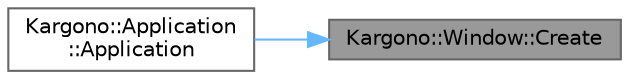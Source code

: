 digraph "Kargono::Window::Create"
{
 // LATEX_PDF_SIZE
  bgcolor="transparent";
  edge [fontname=Helvetica,fontsize=10,labelfontname=Helvetica,labelfontsize=10];
  node [fontname=Helvetica,fontsize=10,shape=box,height=0.2,width=0.4];
  rankdir="RL";
  Node1 [id="Node000001",label="Kargono::Window::Create",height=0.2,width=0.4,color="gray40", fillcolor="grey60", style="filled", fontcolor="black",tooltip="Static function for creating a window with specified properties in the Kargono Engine."];
  Node1 -> Node2 [id="edge1_Node000001_Node000002",dir="back",color="steelblue1",style="solid",tooltip=" "];
  Node2 [id="Node000002",label="Kargono::Application\l::Application",height=0.2,width=0.4,color="grey40", fillcolor="white", style="filled",URL="$class_kargono_1_1_application.html#a5013d2d9b4b8a49b26a35a640faee54b",tooltip="Constructor for the Application class."];
}
